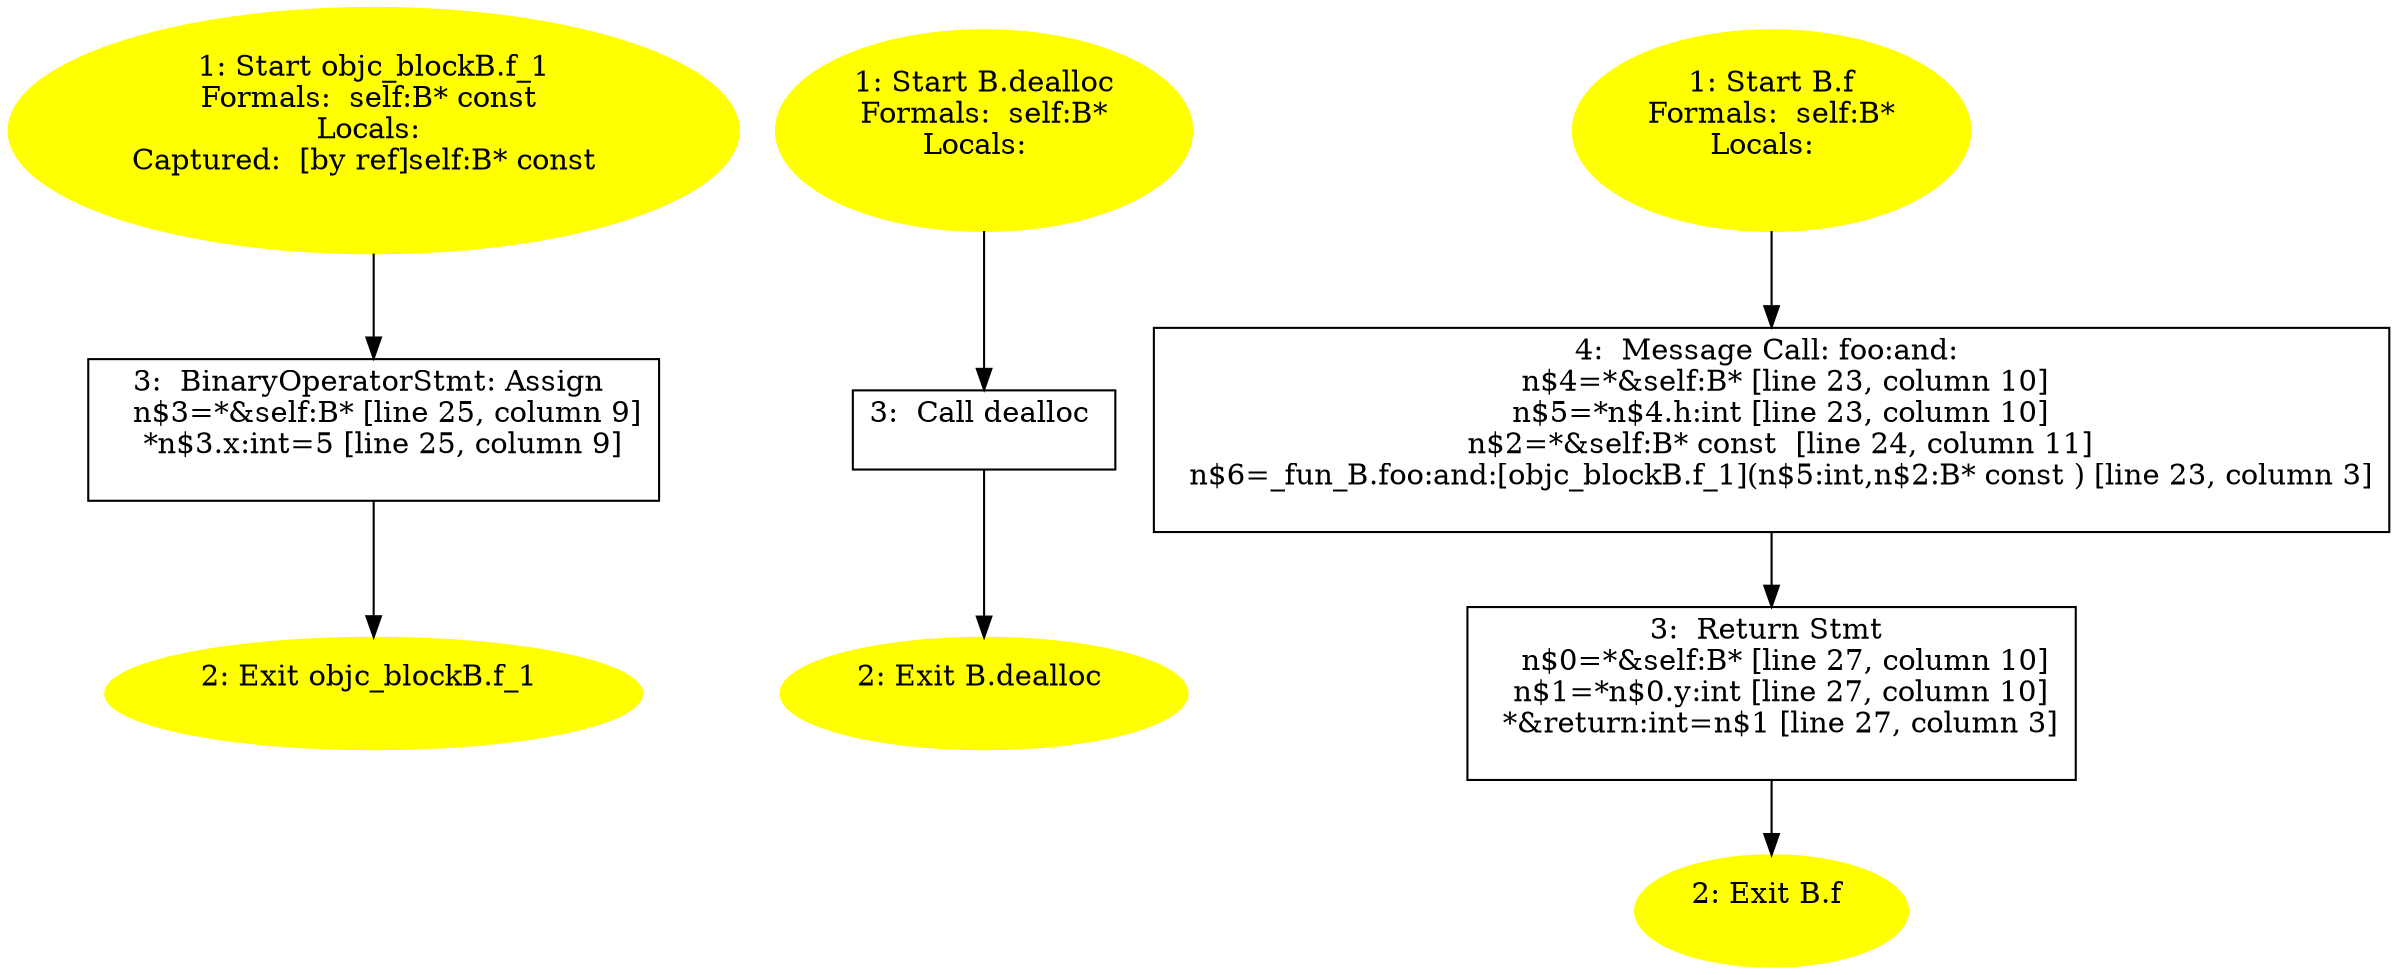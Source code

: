 /* @generated */
digraph cfg {
"objc_blockB.f_1(class B).c1c611f4be5cea3fe56d67e34da1fffd_1" [label="1: Start objc_blockB.f_1\nFormals:  self:B* const \nLocals: \nCaptured:  [by ref]self:B* const  \n  " color=yellow style=filled]
	

	 "objc_blockB.f_1(class B).c1c611f4be5cea3fe56d67e34da1fffd_1" -> "objc_blockB.f_1(class B).c1c611f4be5cea3fe56d67e34da1fffd_3" ;
"objc_blockB.f_1(class B).c1c611f4be5cea3fe56d67e34da1fffd_2" [label="2: Exit objc_blockB.f_1 \n  " color=yellow style=filled]
	

"objc_blockB.f_1(class B).c1c611f4be5cea3fe56d67e34da1fffd_3" [label="3:  BinaryOperatorStmt: Assign \n   n$3=*&self:B* [line 25, column 9]\n  *n$3.x:int=5 [line 25, column 9]\n " shape="box"]
	

	 "objc_blockB.f_1(class B).c1c611f4be5cea3fe56d67e34da1fffd_3" -> "objc_blockB.f_1(class B).c1c611f4be5cea3fe56d67e34da1fffd_2" ;
"dealloc#B#instance.8757740e0d47129962d40fbccbdf4d3f_1" [label="1: Start B.dealloc\nFormals:  self:B*\nLocals:  \n  " color=yellow style=filled]
	

	 "dealloc#B#instance.8757740e0d47129962d40fbccbdf4d3f_1" -> "dealloc#B#instance.8757740e0d47129962d40fbccbdf4d3f_3" ;
"dealloc#B#instance.8757740e0d47129962d40fbccbdf4d3f_2" [label="2: Exit B.dealloc \n  " color=yellow style=filled]
	

"dealloc#B#instance.8757740e0d47129962d40fbccbdf4d3f_3" [label="3:  Call dealloc \n  " shape="box"]
	

	 "dealloc#B#instance.8757740e0d47129962d40fbccbdf4d3f_3" -> "dealloc#B#instance.8757740e0d47129962d40fbccbdf4d3f_2" ;
"f#B#instance.f1371ff5e7f410d3df6a2e71ff0a814e_1" [label="1: Start B.f\nFormals:  self:B*\nLocals:  \n  " color=yellow style=filled]
	

	 "f#B#instance.f1371ff5e7f410d3df6a2e71ff0a814e_1" -> "f#B#instance.f1371ff5e7f410d3df6a2e71ff0a814e_4" ;
"f#B#instance.f1371ff5e7f410d3df6a2e71ff0a814e_2" [label="2: Exit B.f \n  " color=yellow style=filled]
	

"f#B#instance.f1371ff5e7f410d3df6a2e71ff0a814e_3" [label="3:  Return Stmt \n   n$0=*&self:B* [line 27, column 10]\n  n$1=*n$0.y:int [line 27, column 10]\n  *&return:int=n$1 [line 27, column 3]\n " shape="box"]
	

	 "f#B#instance.f1371ff5e7f410d3df6a2e71ff0a814e_3" -> "f#B#instance.f1371ff5e7f410d3df6a2e71ff0a814e_2" ;
"f#B#instance.f1371ff5e7f410d3df6a2e71ff0a814e_4" [label="4:  Message Call: foo:and: \n   n$4=*&self:B* [line 23, column 10]\n  n$5=*n$4.h:int [line 23, column 10]\n  n$2=*&self:B* const  [line 24, column 11]\n  n$6=_fun_B.foo:and:[objc_blockB.f_1](n$5:int,n$2:B* const ) [line 23, column 3]\n " shape="box"]
	

	 "f#B#instance.f1371ff5e7f410d3df6a2e71ff0a814e_4" -> "f#B#instance.f1371ff5e7f410d3df6a2e71ff0a814e_3" ;
}
